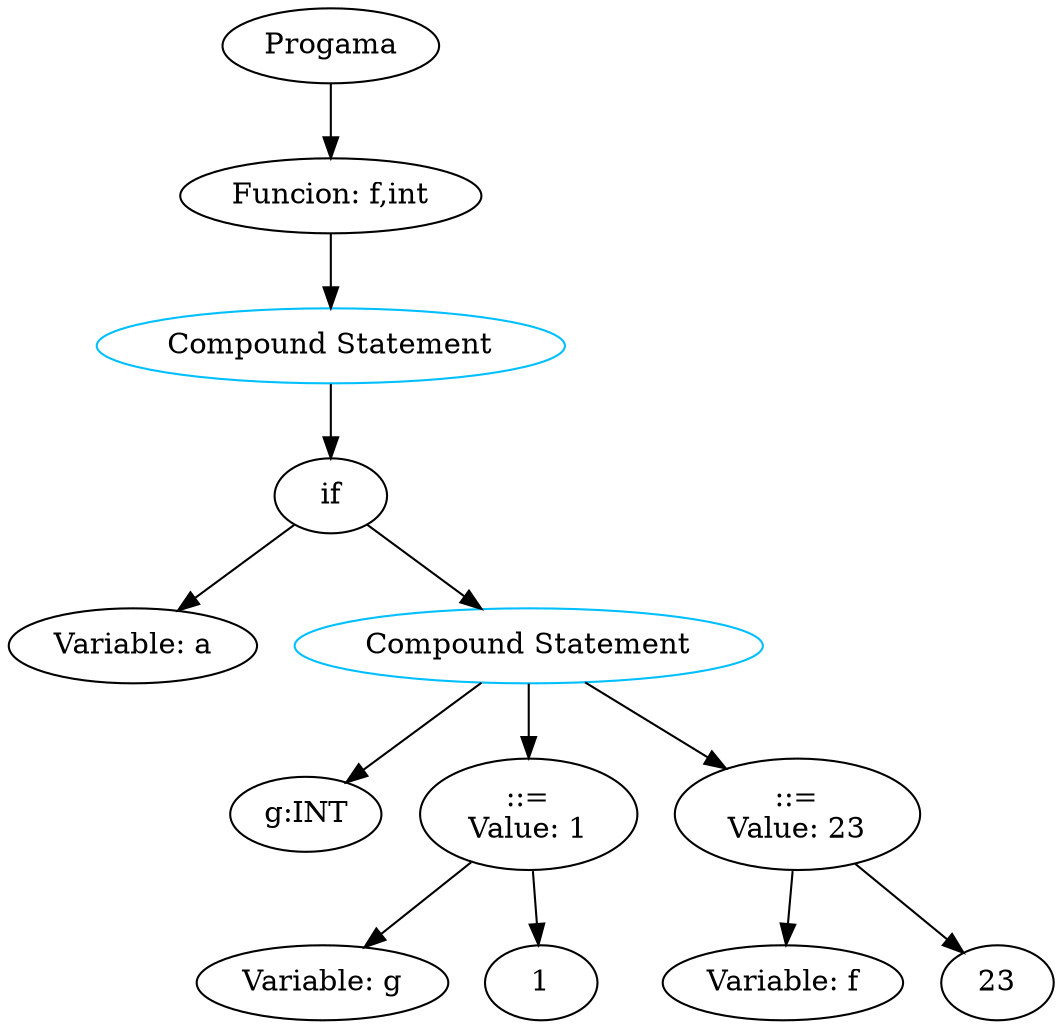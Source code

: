 digraph G { 
"nodo0"[label="Progama"]; 
"nodo1"[label="Funcion: f,int"]; 
"nodo0"->"nodo1"; 
"nodo2"[label="Compound Statement", color=deepskyblue]; 
"nodo1"->"nodo2"; 
"nodo3"[label="if"]; 
"nodo2"->"nodo3"; 
"nodo4"[label="Variable: a"]; 
"nodo3"->"nodo4"; 
"nodo5"[label="Compound Statement", color=deepskyblue]; 
"nodo3"->"nodo5"; 
"nodo6"[label="g:INT"]; 
"nodo5"->"nodo6"; 
"nodo7"[label="::=
Value: 1"]; 
"nodo5"->"nodo7"; 
"nodo8"[label="Variable: g"]; 
"nodo7"->"nodo8"; 
"nodo9"[label="1"]; 
"nodo7"->"nodo9"; 
"nodo10"[label="::=
Value: 23"]; 
"nodo5"->"nodo10"; 
"nodo11"[label="Variable: f"]; 
"nodo10"->"nodo11"; 
"nodo12"[label="23"]; 
"nodo10"->"nodo12"; 
}